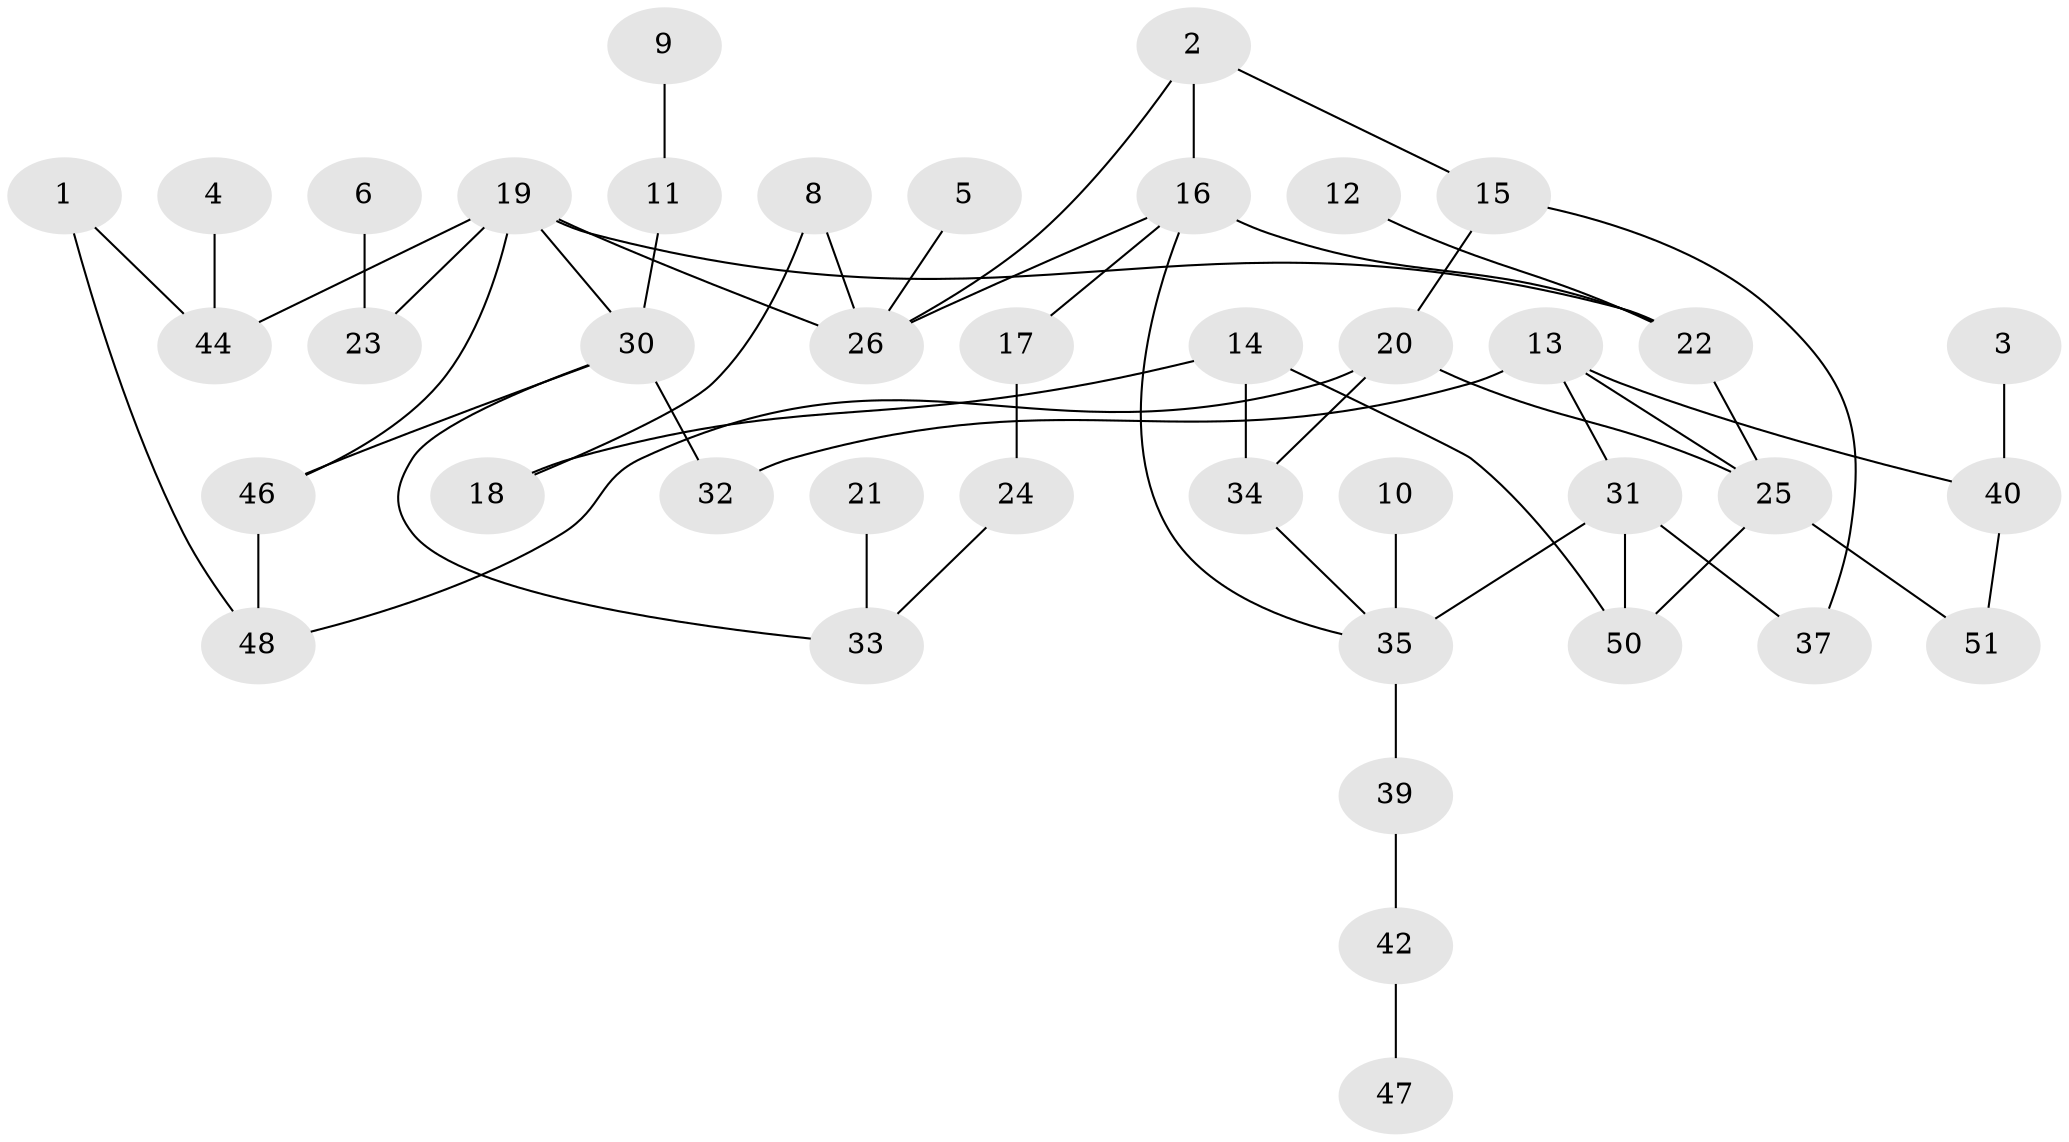 // original degree distribution, {2: 0.32653061224489793, 1: 0.23469387755102042, 0: 0.10204081632653061, 3: 0.15306122448979592, 4: 0.12244897959183673, 5: 0.030612244897959183, 6: 0.02040816326530612, 7: 0.01020408163265306}
// Generated by graph-tools (version 1.1) at 2025/33/03/09/25 02:33:34]
// undirected, 41 vertices, 55 edges
graph export_dot {
graph [start="1"]
  node [color=gray90,style=filled];
  1;
  2;
  3;
  4;
  5;
  6;
  8;
  9;
  10;
  11;
  12;
  13;
  14;
  15;
  16;
  17;
  18;
  19;
  20;
  21;
  22;
  23;
  24;
  25;
  26;
  30;
  31;
  32;
  33;
  34;
  35;
  37;
  39;
  40;
  42;
  44;
  46;
  47;
  48;
  50;
  51;
  1 -- 44 [weight=1.0];
  1 -- 48 [weight=1.0];
  2 -- 15 [weight=2.0];
  2 -- 16 [weight=1.0];
  2 -- 26 [weight=2.0];
  3 -- 40 [weight=1.0];
  4 -- 44 [weight=1.0];
  5 -- 26 [weight=1.0];
  6 -- 23 [weight=2.0];
  8 -- 18 [weight=1.0];
  8 -- 26 [weight=1.0];
  9 -- 11 [weight=2.0];
  10 -- 35 [weight=2.0];
  11 -- 30 [weight=1.0];
  12 -- 22 [weight=1.0];
  13 -- 25 [weight=1.0];
  13 -- 31 [weight=1.0];
  13 -- 32 [weight=1.0];
  13 -- 40 [weight=1.0];
  14 -- 18 [weight=1.0];
  14 -- 34 [weight=1.0];
  14 -- 50 [weight=1.0];
  15 -- 20 [weight=1.0];
  15 -- 37 [weight=1.0];
  16 -- 17 [weight=1.0];
  16 -- 22 [weight=1.0];
  16 -- 26 [weight=1.0];
  16 -- 35 [weight=1.0];
  17 -- 24 [weight=1.0];
  19 -- 22 [weight=3.0];
  19 -- 23 [weight=1.0];
  19 -- 26 [weight=1.0];
  19 -- 30 [weight=1.0];
  19 -- 44 [weight=1.0];
  19 -- 46 [weight=1.0];
  20 -- 25 [weight=2.0];
  20 -- 34 [weight=1.0];
  20 -- 48 [weight=1.0];
  21 -- 33 [weight=1.0];
  22 -- 25 [weight=1.0];
  24 -- 33 [weight=1.0];
  25 -- 50 [weight=2.0];
  25 -- 51 [weight=1.0];
  30 -- 32 [weight=3.0];
  30 -- 33 [weight=1.0];
  30 -- 46 [weight=1.0];
  31 -- 35 [weight=1.0];
  31 -- 37 [weight=1.0];
  31 -- 50 [weight=2.0];
  34 -- 35 [weight=1.0];
  35 -- 39 [weight=1.0];
  39 -- 42 [weight=1.0];
  40 -- 51 [weight=1.0];
  42 -- 47 [weight=1.0];
  46 -- 48 [weight=1.0];
}
